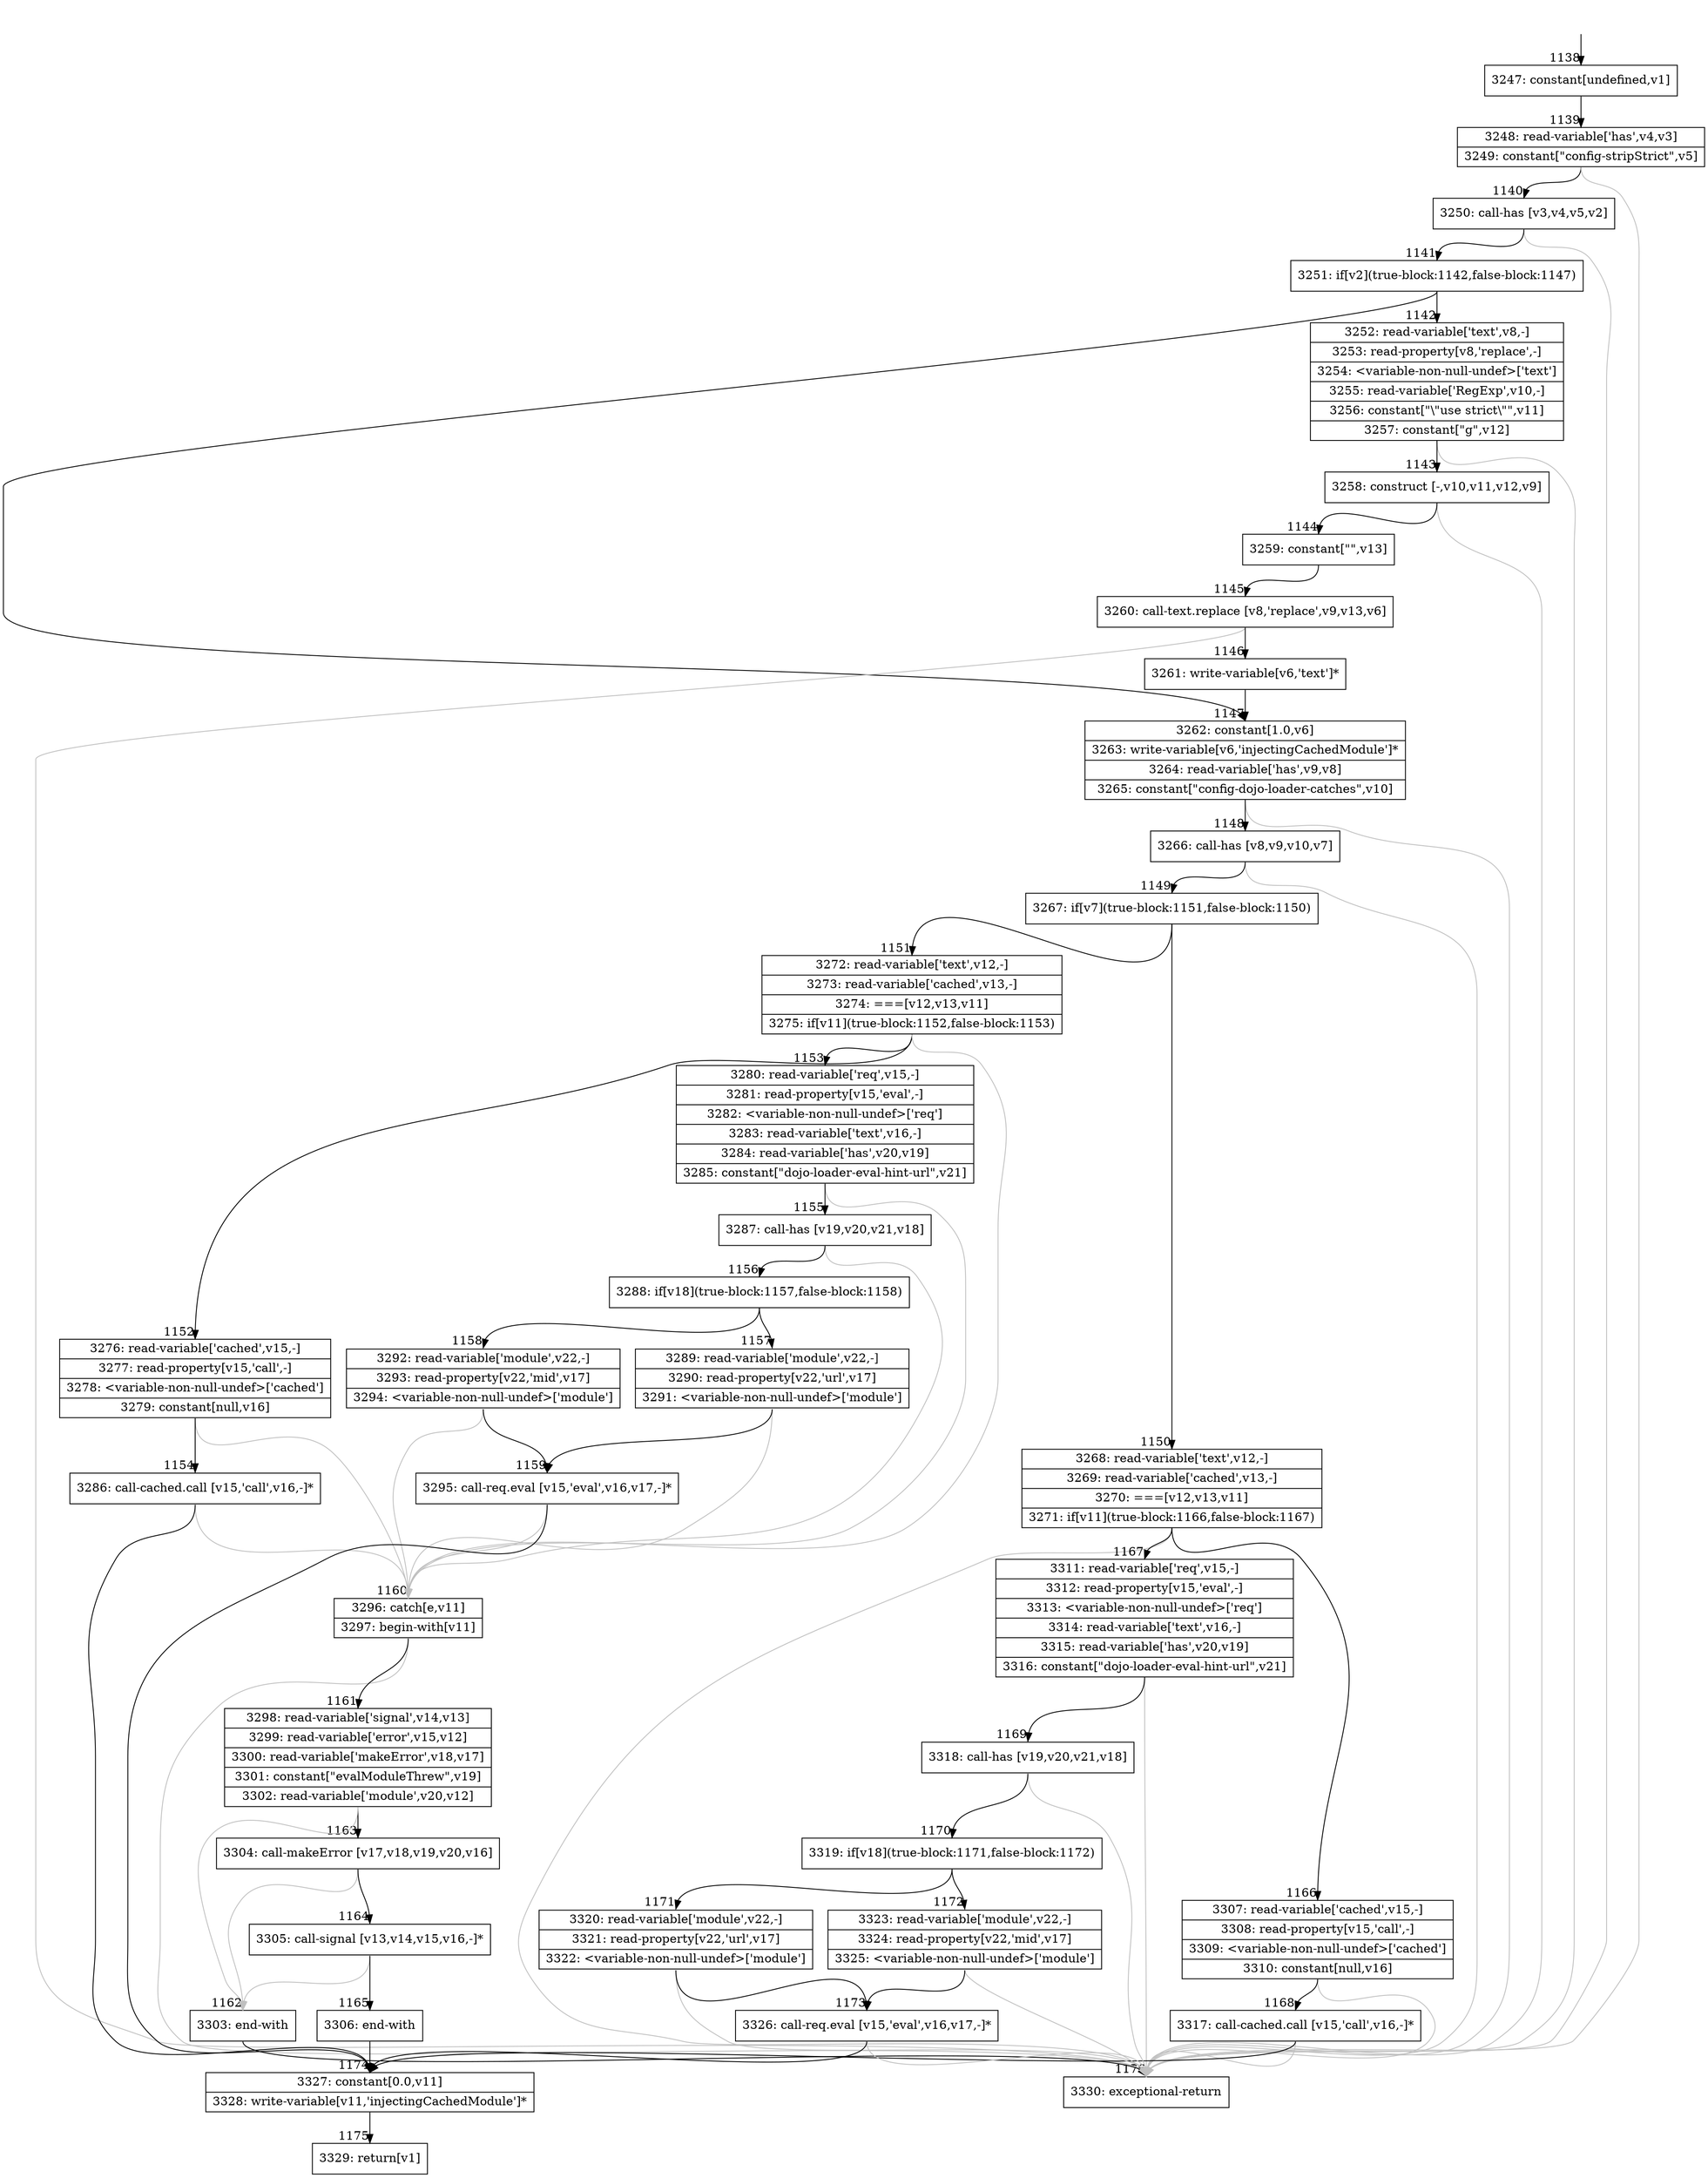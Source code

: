 digraph {
rankdir="TD"
BB_entry81[shape=none,label=""];
BB_entry81 -> BB1138 [tailport=s, headport=n, headlabel="    1138"]
BB1138 [shape=record label="{3247: constant[undefined,v1]}" ] 
BB1138 -> BB1139 [tailport=s, headport=n, headlabel="      1139"]
BB1139 [shape=record label="{3248: read-variable['has',v4,v3]|3249: constant[\"config-stripStrict\",v5]}" ] 
BB1139 -> BB1140 [tailport=s, headport=n, headlabel="      1140"]
BB1139 -> BB1176 [tailport=s, headport=n, color=gray, headlabel="      1176"]
BB1140 [shape=record label="{3250: call-has [v3,v4,v5,v2]}" ] 
BB1140 -> BB1141 [tailport=s, headport=n, headlabel="      1141"]
BB1140 -> BB1176 [tailport=s, headport=n, color=gray]
BB1141 [shape=record label="{3251: if[v2](true-block:1142,false-block:1147)}" ] 
BB1141 -> BB1142 [tailport=s, headport=n, headlabel="      1142"]
BB1141 -> BB1147 [tailport=s, headport=n, headlabel="      1147"]
BB1142 [shape=record label="{3252: read-variable['text',v8,-]|3253: read-property[v8,'replace',-]|3254: \<variable-non-null-undef\>['text']|3255: read-variable['RegExp',v10,-]|3256: constant[\"\\\"use strict\\\"\",v11]|3257: constant[\"g\",v12]}" ] 
BB1142 -> BB1143 [tailport=s, headport=n, headlabel="      1143"]
BB1142 -> BB1176 [tailport=s, headport=n, color=gray]
BB1143 [shape=record label="{3258: construct [-,v10,v11,v12,v9]}" ] 
BB1143 -> BB1144 [tailport=s, headport=n, headlabel="      1144"]
BB1143 -> BB1176 [tailport=s, headport=n, color=gray]
BB1144 [shape=record label="{3259: constant[\"\",v13]}" ] 
BB1144 -> BB1145 [tailport=s, headport=n, headlabel="      1145"]
BB1145 [shape=record label="{3260: call-text.replace [v8,'replace',v9,v13,v6]}" ] 
BB1145 -> BB1146 [tailport=s, headport=n, headlabel="      1146"]
BB1145 -> BB1176 [tailport=s, headport=n, color=gray]
BB1146 [shape=record label="{3261: write-variable[v6,'text']*}" ] 
BB1146 -> BB1147 [tailport=s, headport=n]
BB1147 [shape=record label="{3262: constant[1.0,v6]|3263: write-variable[v6,'injectingCachedModule']*|3264: read-variable['has',v9,v8]|3265: constant[\"config-dojo-loader-catches\",v10]}" ] 
BB1147 -> BB1148 [tailport=s, headport=n, headlabel="      1148"]
BB1147 -> BB1176 [tailport=s, headport=n, color=gray]
BB1148 [shape=record label="{3266: call-has [v8,v9,v10,v7]}" ] 
BB1148 -> BB1149 [tailport=s, headport=n, headlabel="      1149"]
BB1148 -> BB1176 [tailport=s, headport=n, color=gray]
BB1149 [shape=record label="{3267: if[v7](true-block:1151,false-block:1150)}" ] 
BB1149 -> BB1151 [tailport=s, headport=n, headlabel="      1151"]
BB1149 -> BB1150 [tailport=s, headport=n, headlabel="      1150"]
BB1150 [shape=record label="{3268: read-variable['text',v12,-]|3269: read-variable['cached',v13,-]|3270: ===[v12,v13,v11]|3271: if[v11](true-block:1166,false-block:1167)}" ] 
BB1150 -> BB1166 [tailport=s, headport=n, headlabel="      1166"]
BB1150 -> BB1167 [tailport=s, headport=n, headlabel="      1167"]
BB1150 -> BB1176 [tailport=s, headport=n, color=gray]
BB1151 [shape=record label="{3272: read-variable['text',v12,-]|3273: read-variable['cached',v13,-]|3274: ===[v12,v13,v11]|3275: if[v11](true-block:1152,false-block:1153)}" ] 
BB1151 -> BB1152 [tailport=s, headport=n, headlabel="      1152"]
BB1151 -> BB1153 [tailport=s, headport=n, headlabel="      1153"]
BB1151 -> BB1160 [tailport=s, headport=n, color=gray, headlabel="      1160"]
BB1152 [shape=record label="{3276: read-variable['cached',v15,-]|3277: read-property[v15,'call',-]|3278: \<variable-non-null-undef\>['cached']|3279: constant[null,v16]}" ] 
BB1152 -> BB1154 [tailport=s, headport=n, headlabel="      1154"]
BB1152 -> BB1160 [tailport=s, headport=n, color=gray]
BB1153 [shape=record label="{3280: read-variable['req',v15,-]|3281: read-property[v15,'eval',-]|3282: \<variable-non-null-undef\>['req']|3283: read-variable['text',v16,-]|3284: read-variable['has',v20,v19]|3285: constant[\"dojo-loader-eval-hint-url\",v21]}" ] 
BB1153 -> BB1155 [tailport=s, headport=n, headlabel="      1155"]
BB1153 -> BB1160 [tailport=s, headport=n, color=gray]
BB1154 [shape=record label="{3286: call-cached.call [v15,'call',v16,-]*}" ] 
BB1154 -> BB1174 [tailport=s, headport=n, headlabel="      1174"]
BB1154 -> BB1160 [tailport=s, headport=n, color=gray]
BB1155 [shape=record label="{3287: call-has [v19,v20,v21,v18]}" ] 
BB1155 -> BB1156 [tailport=s, headport=n, headlabel="      1156"]
BB1155 -> BB1160 [tailport=s, headport=n, color=gray]
BB1156 [shape=record label="{3288: if[v18](true-block:1157,false-block:1158)}" ] 
BB1156 -> BB1157 [tailport=s, headport=n, headlabel="      1157"]
BB1156 -> BB1158 [tailport=s, headport=n, headlabel="      1158"]
BB1157 [shape=record label="{3289: read-variable['module',v22,-]|3290: read-property[v22,'url',v17]|3291: \<variable-non-null-undef\>['module']}" ] 
BB1157 -> BB1159 [tailport=s, headport=n, headlabel="      1159"]
BB1157 -> BB1160 [tailport=s, headport=n, color=gray]
BB1158 [shape=record label="{3292: read-variable['module',v22,-]|3293: read-property[v22,'mid',v17]|3294: \<variable-non-null-undef\>['module']}" ] 
BB1158 -> BB1159 [tailport=s, headport=n]
BB1158 -> BB1160 [tailport=s, headport=n, color=gray]
BB1159 [shape=record label="{3295: call-req.eval [v15,'eval',v16,v17,-]*}" ] 
BB1159 -> BB1174 [tailport=s, headport=n]
BB1159 -> BB1160 [tailport=s, headport=n, color=gray]
BB1160 [shape=record label="{3296: catch[e,v11]|3297: begin-with[v11]}" ] 
BB1160 -> BB1161 [tailport=s, headport=n, headlabel="      1161"]
BB1160 -> BB1176 [tailport=s, headport=n, color=gray]
BB1161 [shape=record label="{3298: read-variable['signal',v14,v13]|3299: read-variable['error',v15,v12]|3300: read-variable['makeError',v18,v17]|3301: constant[\"evalModuleThrew\",v19]|3302: read-variable['module',v20,v12]}" ] 
BB1161 -> BB1163 [tailport=s, headport=n, headlabel="      1163"]
BB1161 -> BB1162 [tailport=s, headport=n, color=gray, headlabel="      1162"]
BB1162 [shape=record label="{3303: end-with}" ] 
BB1162 -> BB1176 [tailport=s, headport=n]
BB1163 [shape=record label="{3304: call-makeError [v17,v18,v19,v20,v16]}" ] 
BB1163 -> BB1164 [tailport=s, headport=n, headlabel="      1164"]
BB1163 -> BB1162 [tailport=s, headport=n, color=gray]
BB1164 [shape=record label="{3305: call-signal [v13,v14,v15,v16,-]*}" ] 
BB1164 -> BB1165 [tailport=s, headport=n, headlabel="      1165"]
BB1164 -> BB1162 [tailport=s, headport=n, color=gray]
BB1165 [shape=record label="{3306: end-with}" ] 
BB1165 -> BB1174 [tailport=s, headport=n]
BB1166 [shape=record label="{3307: read-variable['cached',v15,-]|3308: read-property[v15,'call',-]|3309: \<variable-non-null-undef\>['cached']|3310: constant[null,v16]}" ] 
BB1166 -> BB1168 [tailport=s, headport=n, headlabel="      1168"]
BB1166 -> BB1176 [tailport=s, headport=n, color=gray]
BB1167 [shape=record label="{3311: read-variable['req',v15,-]|3312: read-property[v15,'eval',-]|3313: \<variable-non-null-undef\>['req']|3314: read-variable['text',v16,-]|3315: read-variable['has',v20,v19]|3316: constant[\"dojo-loader-eval-hint-url\",v21]}" ] 
BB1167 -> BB1169 [tailport=s, headport=n, headlabel="      1169"]
BB1167 -> BB1176 [tailport=s, headport=n, color=gray]
BB1168 [shape=record label="{3317: call-cached.call [v15,'call',v16,-]*}" ] 
BB1168 -> BB1174 [tailport=s, headport=n]
BB1168 -> BB1176 [tailport=s, headport=n, color=gray]
BB1169 [shape=record label="{3318: call-has [v19,v20,v21,v18]}" ] 
BB1169 -> BB1170 [tailport=s, headport=n, headlabel="      1170"]
BB1169 -> BB1176 [tailport=s, headport=n, color=gray]
BB1170 [shape=record label="{3319: if[v18](true-block:1171,false-block:1172)}" ] 
BB1170 -> BB1171 [tailport=s, headport=n, headlabel="      1171"]
BB1170 -> BB1172 [tailport=s, headport=n, headlabel="      1172"]
BB1171 [shape=record label="{3320: read-variable['module',v22,-]|3321: read-property[v22,'url',v17]|3322: \<variable-non-null-undef\>['module']}" ] 
BB1171 -> BB1173 [tailport=s, headport=n, headlabel="      1173"]
BB1171 -> BB1176 [tailport=s, headport=n, color=gray]
BB1172 [shape=record label="{3323: read-variable['module',v22,-]|3324: read-property[v22,'mid',v17]|3325: \<variable-non-null-undef\>['module']}" ] 
BB1172 -> BB1173 [tailport=s, headport=n]
BB1172 -> BB1176 [tailport=s, headport=n, color=gray]
BB1173 [shape=record label="{3326: call-req.eval [v15,'eval',v16,v17,-]*}" ] 
BB1173 -> BB1174 [tailport=s, headport=n]
BB1173 -> BB1176 [tailport=s, headport=n, color=gray]
BB1174 [shape=record label="{3327: constant[0.0,v11]|3328: write-variable[v11,'injectingCachedModule']*}" ] 
BB1174 -> BB1175 [tailport=s, headport=n, headlabel="      1175"]
BB1175 [shape=record label="{3329: return[v1]}" ] 
BB1176 [shape=record label="{3330: exceptional-return}" ] 
//#$~ 1409
}
